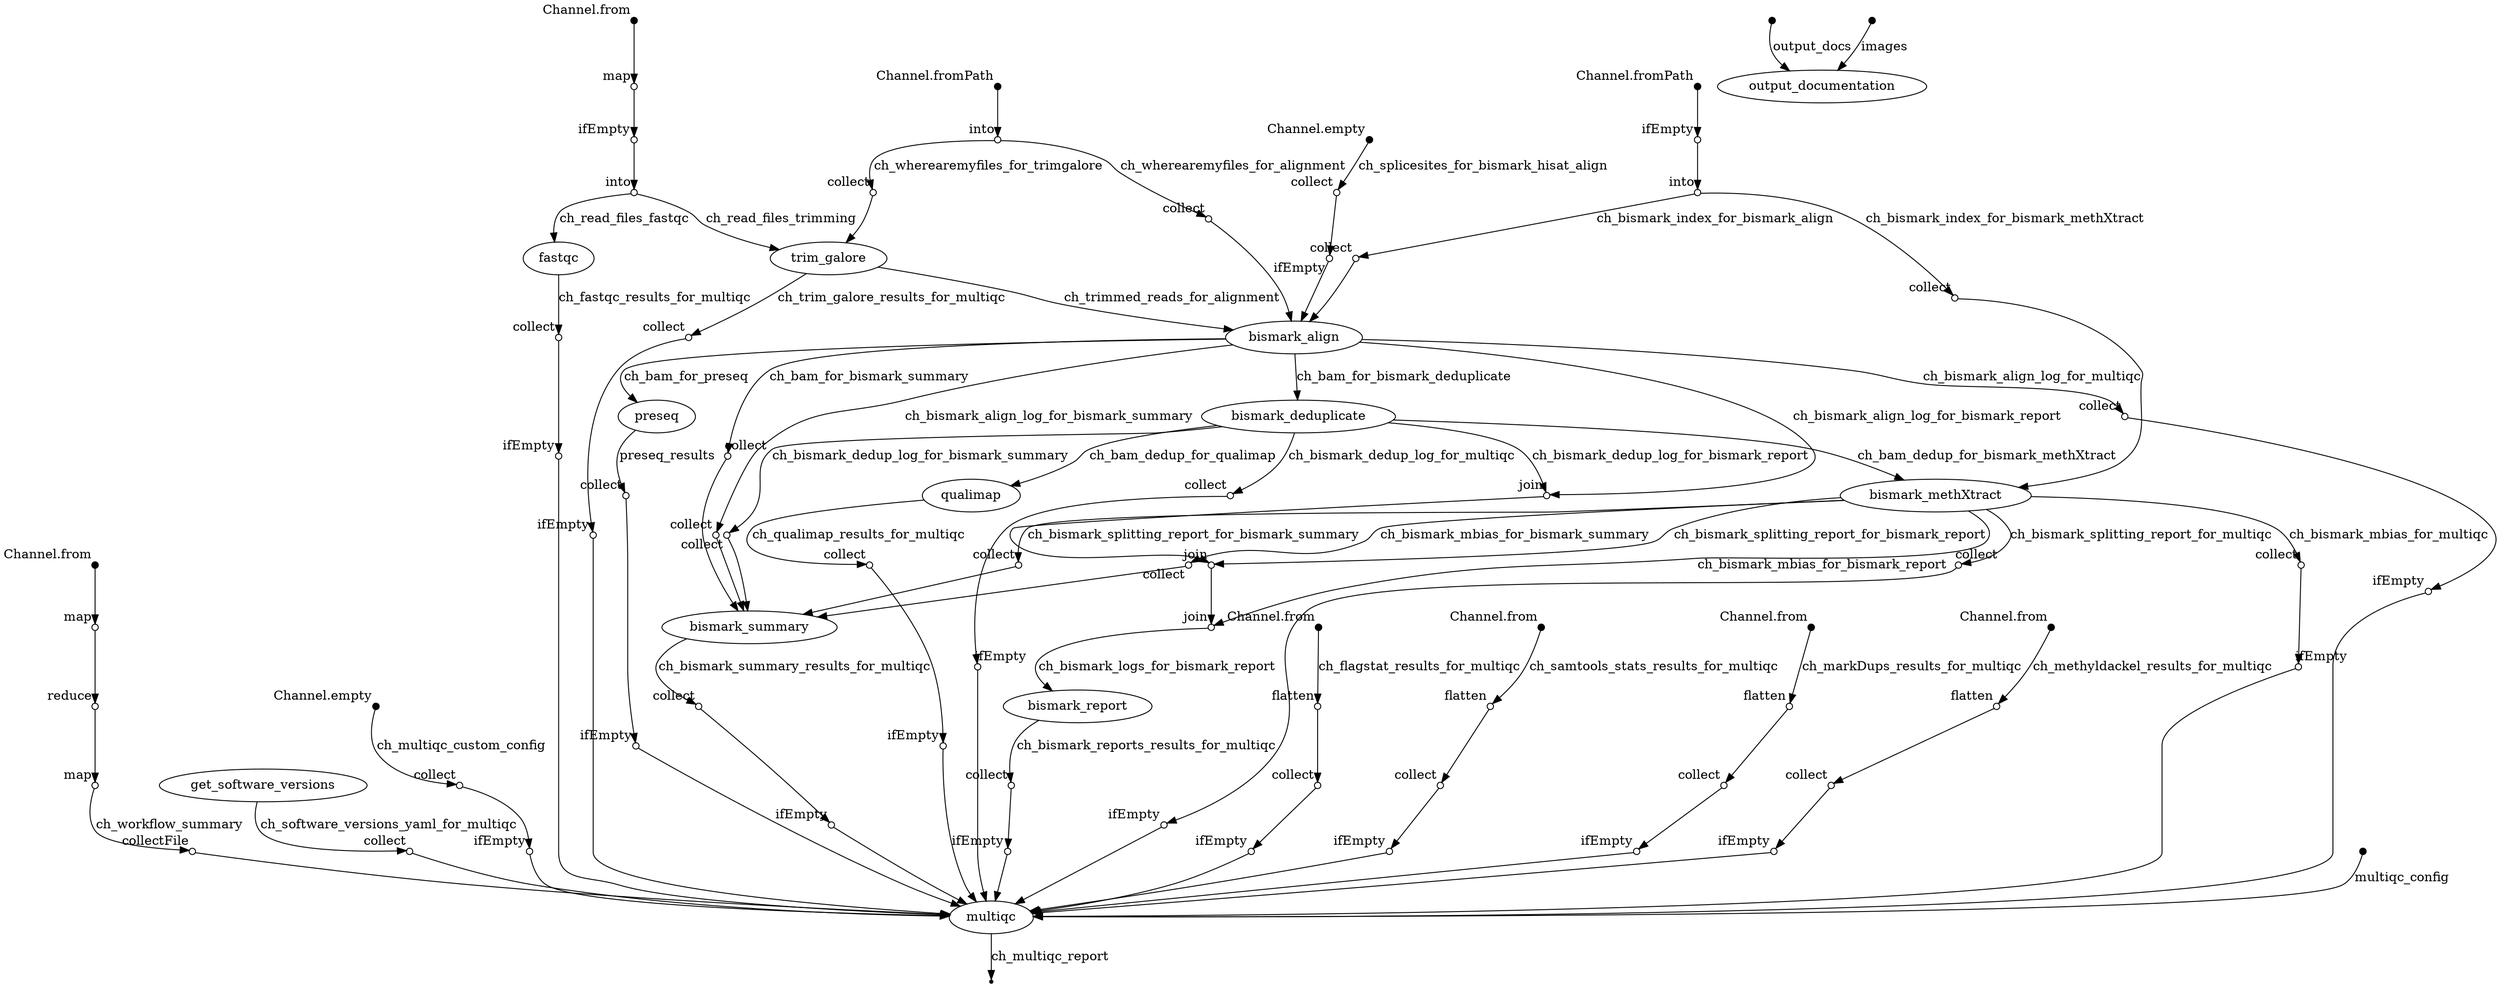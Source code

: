 digraph "methylseq" {
p0 [shape=point,label="",fixedsize=true,width=0.1,xlabel="Channel.fromPath"];
p1 [shape=circle,label="",fixedsize=true,width=0.1,xlabel="into"];
p0 -> p1;

p1 [shape=circle,label="",fixedsize=true,width=0.1,xlabel="into"];
p17 [shape=circle,label="",fixedsize=true,width=0.1,xlabel="collect"];
p1 -> p17 [label="ch_wherearemyfiles_for_trimgalore"];

p1 [shape=circle,label="",fixedsize=true,width=0.1,xlabel="into"];
p20 [shape=circle,label="",fixedsize=true,width=0.1,xlabel="collect"];
p1 -> p20 [label="ch_wherearemyfiles_for_alignment"];

p2 [shape=point,label="",fixedsize=true,width=0.1,xlabel="Channel.empty"];
p21 [shape=circle,label="",fixedsize=true,width=0.1,xlabel="collect"];
p2 -> p21 [label="ch_splicesites_for_bismark_hisat_align"];

p3 [shape=point,label="",fixedsize=true,width=0.1,xlabel="Channel.fromPath"];
p4 [shape=circle,label="",fixedsize=true,width=0.1,xlabel="ifEmpty"];
p3 -> p4;

p4 [shape=circle,label="",fixedsize=true,width=0.1,xlabel="ifEmpty"];
p5 [shape=circle,label="",fixedsize=true,width=0.1,xlabel="into"];
p4 -> p5;

p5 [shape=circle,label="",fixedsize=true,width=0.1,xlabel="into"];
p25 [shape=circle,label="",fixedsize=true,width=0.1,xlabel="collect"];
p5 -> p25 [label="ch_bismark_index_for_bismark_methXtract"];

p5 [shape=circle,label="",fixedsize=true,width=0.1,xlabel="into"];
p19 [shape=circle,label="",fixedsize=true,width=0.1,xlabel="collect"];
p5 -> p19 [label="ch_bismark_index_for_bismark_align"];

p6 [shape=point,label="",fixedsize=true,width=0.1,xlabel="Channel.empty"];
p43 [shape=circle,label="",fixedsize=true,width=0.1,xlabel="collect"];
p6 -> p43 [label="ch_multiqc_custom_config"];

p7 [shape=point,label="",fixedsize=true,width=0.1,xlabel="Channel.from"];
p8 [shape=circle,label="",fixedsize=true,width=0.1,xlabel="map"];
p7 -> p8;

p8 [shape=circle,label="",fixedsize=true,width=0.1,xlabel="map"];
p9 [shape=circle,label="",fixedsize=true,width=0.1,xlabel="ifEmpty"];
p8 -> p9;

p9 [shape=circle,label="",fixedsize=true,width=0.1,xlabel="ifEmpty"];
p10 [shape=circle,label="",fixedsize=true,width=0.1,xlabel="into"];
p9 -> p10;

p10 [shape=circle,label="",fixedsize=true,width=0.1,xlabel="into"];
p16 [label="fastqc"];
p10 -> p16 [label="ch_read_files_fastqc"];

p10 [shape=circle,label="",fixedsize=true,width=0.1,xlabel="into"];
p18 [label="trim_galore"];
p10 -> p18 [label="ch_read_files_trimming"];

p11 [shape=point,label="",fixedsize=true,width=0.1,xlabel="Channel.from"];
p12 [shape=circle,label="",fixedsize=true,width=0.1,xlabel="map"];
p11 -> p12;

p12 [shape=circle,label="",fixedsize=true,width=0.1,xlabel="map"];
p13 [shape=circle,label="",fixedsize=true,width=0.1,xlabel="reduce"];
p12 -> p13;

p13 [shape=circle,label="",fixedsize=true,width=0.1,xlabel="reduce"];
p14 [shape=circle,label="",fixedsize=true,width=0.1,xlabel="map"];
p13 -> p14;

p14 [shape=circle,label="",fixedsize=true,width=0.1,xlabel="map"];
p78 [shape=circle,label="",fixedsize=true,width=0.1,xlabel="collectFile"];
p14 -> p78 [label="ch_workflow_summary"];

p15 [label="get_software_versions"];
p77 [shape=circle,label="",fixedsize=true,width=0.1,xlabel="collect"];
p15 -> p77 [label="ch_software_versions_yaml_for_multiqc"];

p16 [label="fastqc"];
p45 [shape=circle,label="",fixedsize=true,width=0.1,xlabel="collect"];
p16 -> p45 [label="ch_fastqc_results_for_multiqc"];

p17 [shape=circle,label="",fixedsize=true,width=0.1,xlabel="collect"];
p18 [label="trim_galore"];
p17 -> p18;

p18 [label="trim_galore"];
p23 [label="bismark_align"];
p18 -> p23 [label="ch_trimmed_reads_for_alignment"];

p18 [label="trim_galore"];
p47 [shape=circle,label="",fixedsize=true,width=0.1,xlabel="collect"];
p18 -> p47 [label="ch_trim_galore_results_for_multiqc"];

p19 [shape=circle,label="",fixedsize=true,width=0.1,xlabel="collect"];
p23 [label="bismark_align"];
p19 -> p23;

p20 [shape=circle,label="",fixedsize=true,width=0.1,xlabel="collect"];
p23 [label="bismark_align"];
p20 -> p23;

p21 [shape=circle,label="",fixedsize=true,width=0.1,xlabel="collect"];
p22 [shape=circle,label="",fixedsize=true,width=0.1,xlabel="ifEmpty"];
p21 -> p22;

p22 [shape=circle,label="",fixedsize=true,width=0.1,xlabel="ifEmpty"];
p23 [label="bismark_align"];
p22 -> p23;

p23 [label="bismark_align"];
p24 [label="bismark_deduplicate"];
p23 -> p24 [label="ch_bam_for_bismark_deduplicate"];

p23 [label="bismark_align"];
p31 [shape=circle,label="",fixedsize=true,width=0.1,xlabel="collect"];
p23 -> p31 [label="ch_bam_for_bismark_summary"];

p23 [label="bismark_align"];
p42 [label="preseq"];
p23 -> p42 [label="ch_bam_for_preseq"];

p23 [label="bismark_align"];
p27 [shape=circle,label="",fixedsize=true,width=0.1,xlabel="join"];
p23 -> p27 [label="ch_bismark_align_log_for_bismark_report"];

p23 [label="bismark_align"];
p32 [shape=circle,label="",fixedsize=true,width=0.1,xlabel="collect"];
p23 -> p32 [label="ch_bismark_align_log_for_bismark_summary"];

p23 [label="bismark_align"];
p49 [shape=circle,label="",fixedsize=true,width=0.1,xlabel="collect"];
p23 -> p49 [label="ch_bismark_align_log_for_multiqc"];

p24 [label="bismark_deduplicate"];
p26 [label="bismark_methXtract"];
p24 -> p26 [label="ch_bam_dedup_for_bismark_methXtract"];

p24 [label="bismark_deduplicate"];
p41 [label="qualimap"];
p24 -> p41 [label="ch_bam_dedup_for_qualimap"];

p24 [label="bismark_deduplicate"];
p27 [shape=circle,label="",fixedsize=true,width=0.1,xlabel="join"];
p24 -> p27 [label="ch_bismark_dedup_log_for_bismark_report"];

p24 [label="bismark_deduplicate"];
p33 [shape=circle,label="",fixedsize=true,width=0.1,xlabel="collect"];
p24 -> p33 [label="ch_bismark_dedup_log_for_bismark_summary"];

p24 [label="bismark_deduplicate"];
p51 [shape=circle,label="",fixedsize=true,width=0.1,xlabel="collect"];
p24 -> p51 [label="ch_bismark_dedup_log_for_multiqc"];

p25 [shape=circle,label="",fixedsize=true,width=0.1,xlabel="collect"];
p26 [label="bismark_methXtract"];
p25 -> p26;

p26 [label="bismark_methXtract"];
p28 [shape=circle,label="",fixedsize=true,width=0.1,xlabel="join"];
p26 -> p28 [label="ch_bismark_splitting_report_for_bismark_report"];

p26 [label="bismark_methXtract"];
p34 [shape=circle,label="",fixedsize=true,width=0.1,xlabel="collect"];
p26 -> p34 [label="ch_bismark_splitting_report_for_bismark_summary"];

p26 [label="bismark_methXtract"];
p53 [shape=circle,label="",fixedsize=true,width=0.1,xlabel="collect"];
p26 -> p53 [label="ch_bismark_splitting_report_for_multiqc"];

p26 [label="bismark_methXtract"];
p29 [shape=circle,label="",fixedsize=true,width=0.1,xlabel="join"];
p26 -> p29 [label="ch_bismark_mbias_for_bismark_report"];

p26 [label="bismark_methXtract"];
p35 [shape=circle,label="",fixedsize=true,width=0.1,xlabel="collect"];
p26 -> p35 [label="ch_bismark_mbias_for_bismark_summary"];

p26 [label="bismark_methXtract"];
p55 [shape=circle,label="",fixedsize=true,width=0.1,xlabel="collect"];
p26 -> p55 [label="ch_bismark_mbias_for_multiqc"];

p27 [shape=circle,label="",fixedsize=true,width=0.1,xlabel="join"];
p28 [shape=circle,label="",fixedsize=true,width=0.1,xlabel="join"];
p27 -> p28;

p28 [shape=circle,label="",fixedsize=true,width=0.1,xlabel="join"];
p29 [shape=circle,label="",fixedsize=true,width=0.1,xlabel="join"];
p28 -> p29;

p29 [shape=circle,label="",fixedsize=true,width=0.1,xlabel="join"];
p30 [label="bismark_report"];
p29 -> p30 [label="ch_bismark_logs_for_bismark_report"];

p30 [label="bismark_report"];
p57 [shape=circle,label="",fixedsize=true,width=0.1,xlabel="collect"];
p30 -> p57 [label="ch_bismark_reports_results_for_multiqc"];

p31 [shape=circle,label="",fixedsize=true,width=0.1,xlabel="collect"];
p36 [label="bismark_summary"];
p31 -> p36;

p32 [shape=circle,label="",fixedsize=true,width=0.1,xlabel="collect"];
p36 [label="bismark_summary"];
p32 -> p36;

p33 [shape=circle,label="",fixedsize=true,width=0.1,xlabel="collect"];
p36 [label="bismark_summary"];
p33 -> p36;

p34 [shape=circle,label="",fixedsize=true,width=0.1,xlabel="collect"];
p36 [label="bismark_summary"];
p34 -> p36;

p35 [shape=circle,label="",fixedsize=true,width=0.1,xlabel="collect"];
p36 [label="bismark_summary"];
p35 -> p36;

p36 [label="bismark_summary"];
p59 [shape=circle,label="",fixedsize=true,width=0.1,xlabel="collect"];
p36 -> p59 [label="ch_bismark_summary_results_for_multiqc"];

p37 [shape=point,label="",fixedsize=true,width=0.1,xlabel="Channel.from"];
p61 [shape=circle,label="",fixedsize=true,width=0.1,xlabel="flatten"];
p37 -> p61 [label="ch_flagstat_results_for_multiqc"];

p38 [shape=point,label="",fixedsize=true,width=0.1,xlabel="Channel.from"];
p64 [shape=circle,label="",fixedsize=true,width=0.1,xlabel="flatten"];
p38 -> p64 [label="ch_samtools_stats_results_for_multiqc"];

p39 [shape=point,label="",fixedsize=true,width=0.1,xlabel="Channel.from"];
p67 [shape=circle,label="",fixedsize=true,width=0.1,xlabel="flatten"];
p39 -> p67 [label="ch_markDups_results_for_multiqc"];

p40 [shape=point,label="",fixedsize=true,width=0.1,xlabel="Channel.from"];
p70 [shape=circle,label="",fixedsize=true,width=0.1,xlabel="flatten"];
p40 -> p70 [label="ch_methyldackel_results_for_multiqc"];

p41 [label="qualimap"];
p73 [shape=circle,label="",fixedsize=true,width=0.1,xlabel="collect"];
p41 -> p73 [label="ch_qualimap_results_for_multiqc"];

p42 [label="preseq"];
p75 [shape=circle,label="",fixedsize=true,width=0.1,xlabel="collect"];
p42 -> p75 [label="preseq_results"];

p43 [shape=circle,label="",fixedsize=true,width=0.1,xlabel="collect"];
p44 [shape=circle,label="",fixedsize=true,width=0.1,xlabel="ifEmpty"];
p43 -> p44;

p44 [shape=circle,label="",fixedsize=true,width=0.1,xlabel="ifEmpty"];
p80 [label="multiqc"];
p44 -> p80;

p45 [shape=circle,label="",fixedsize=true,width=0.1,xlabel="collect"];
p46 [shape=circle,label="",fixedsize=true,width=0.1,xlabel="ifEmpty"];
p45 -> p46;

p46 [shape=circle,label="",fixedsize=true,width=0.1,xlabel="ifEmpty"];
p80 [label="multiqc"];
p46 -> p80;

p47 [shape=circle,label="",fixedsize=true,width=0.1,xlabel="collect"];
p48 [shape=circle,label="",fixedsize=true,width=0.1,xlabel="ifEmpty"];
p47 -> p48;

p48 [shape=circle,label="",fixedsize=true,width=0.1,xlabel="ifEmpty"];
p80 [label="multiqc"];
p48 -> p80;

p49 [shape=circle,label="",fixedsize=true,width=0.1,xlabel="collect"];
p50 [shape=circle,label="",fixedsize=true,width=0.1,xlabel="ifEmpty"];
p49 -> p50;

p50 [shape=circle,label="",fixedsize=true,width=0.1,xlabel="ifEmpty"];
p80 [label="multiqc"];
p50 -> p80;

p51 [shape=circle,label="",fixedsize=true,width=0.1,xlabel="collect"];
p52 [shape=circle,label="",fixedsize=true,width=0.1,xlabel="ifEmpty"];
p51 -> p52;

p52 [shape=circle,label="",fixedsize=true,width=0.1,xlabel="ifEmpty"];
p80 [label="multiqc"];
p52 -> p80;

p53 [shape=circle,label="",fixedsize=true,width=0.1,xlabel="collect"];
p54 [shape=circle,label="",fixedsize=true,width=0.1,xlabel="ifEmpty"];
p53 -> p54;

p54 [shape=circle,label="",fixedsize=true,width=0.1,xlabel="ifEmpty"];
p80 [label="multiqc"];
p54 -> p80;

p55 [shape=circle,label="",fixedsize=true,width=0.1,xlabel="collect"];
p56 [shape=circle,label="",fixedsize=true,width=0.1,xlabel="ifEmpty"];
p55 -> p56;

p56 [shape=circle,label="",fixedsize=true,width=0.1,xlabel="ifEmpty"];
p80 [label="multiqc"];
p56 -> p80;

p57 [shape=circle,label="",fixedsize=true,width=0.1,xlabel="collect"];
p58 [shape=circle,label="",fixedsize=true,width=0.1,xlabel="ifEmpty"];
p57 -> p58;

p58 [shape=circle,label="",fixedsize=true,width=0.1,xlabel="ifEmpty"];
p80 [label="multiqc"];
p58 -> p80;

p59 [shape=circle,label="",fixedsize=true,width=0.1,xlabel="collect"];
p60 [shape=circle,label="",fixedsize=true,width=0.1,xlabel="ifEmpty"];
p59 -> p60;

p60 [shape=circle,label="",fixedsize=true,width=0.1,xlabel="ifEmpty"];
p80 [label="multiqc"];
p60 -> p80;

p61 [shape=circle,label="",fixedsize=true,width=0.1,xlabel="flatten"];
p62 [shape=circle,label="",fixedsize=true,width=0.1,xlabel="collect"];
p61 -> p62;

p62 [shape=circle,label="",fixedsize=true,width=0.1,xlabel="collect"];
p63 [shape=circle,label="",fixedsize=true,width=0.1,xlabel="ifEmpty"];
p62 -> p63;

p63 [shape=circle,label="",fixedsize=true,width=0.1,xlabel="ifEmpty"];
p80 [label="multiqc"];
p63 -> p80;

p64 [shape=circle,label="",fixedsize=true,width=0.1,xlabel="flatten"];
p65 [shape=circle,label="",fixedsize=true,width=0.1,xlabel="collect"];
p64 -> p65;

p65 [shape=circle,label="",fixedsize=true,width=0.1,xlabel="collect"];
p66 [shape=circle,label="",fixedsize=true,width=0.1,xlabel="ifEmpty"];
p65 -> p66;

p66 [shape=circle,label="",fixedsize=true,width=0.1,xlabel="ifEmpty"];
p80 [label="multiqc"];
p66 -> p80;

p67 [shape=circle,label="",fixedsize=true,width=0.1,xlabel="flatten"];
p68 [shape=circle,label="",fixedsize=true,width=0.1,xlabel="collect"];
p67 -> p68;

p68 [shape=circle,label="",fixedsize=true,width=0.1,xlabel="collect"];
p69 [shape=circle,label="",fixedsize=true,width=0.1,xlabel="ifEmpty"];
p68 -> p69;

p69 [shape=circle,label="",fixedsize=true,width=0.1,xlabel="ifEmpty"];
p80 [label="multiqc"];
p69 -> p80;

p70 [shape=circle,label="",fixedsize=true,width=0.1,xlabel="flatten"];
p71 [shape=circle,label="",fixedsize=true,width=0.1,xlabel="collect"];
p70 -> p71;

p71 [shape=circle,label="",fixedsize=true,width=0.1,xlabel="collect"];
p72 [shape=circle,label="",fixedsize=true,width=0.1,xlabel="ifEmpty"];
p71 -> p72;

p72 [shape=circle,label="",fixedsize=true,width=0.1,xlabel="ifEmpty"];
p80 [label="multiqc"];
p72 -> p80;

p73 [shape=circle,label="",fixedsize=true,width=0.1,xlabel="collect"];
p74 [shape=circle,label="",fixedsize=true,width=0.1,xlabel="ifEmpty"];
p73 -> p74;

p74 [shape=circle,label="",fixedsize=true,width=0.1,xlabel="ifEmpty"];
p80 [label="multiqc"];
p74 -> p80;

p75 [shape=circle,label="",fixedsize=true,width=0.1,xlabel="collect"];
p76 [shape=circle,label="",fixedsize=true,width=0.1,xlabel="ifEmpty"];
p75 -> p76;

p76 [shape=circle,label="",fixedsize=true,width=0.1,xlabel="ifEmpty"];
p80 [label="multiqc"];
p76 -> p80;

p77 [shape=circle,label="",fixedsize=true,width=0.1,xlabel="collect"];
p80 [label="multiqc"];
p77 -> p80;

p78 [shape=circle,label="",fixedsize=true,width=0.1,xlabel="collectFile"];
p80 [label="multiqc"];
p78 -> p80;

p79 [shape=point,label="",fixedsize=true,width=0.1];
p80 [label="multiqc"];
p79 -> p80 [label="multiqc_config"];

p80 [label="multiqc"];
p81 [shape=point];
p80 -> p81 [label="ch_multiqc_report"];

p82 [shape=point,label="",fixedsize=true,width=0.1];
p84 [label="output_documentation"];
p82 -> p84 [label="output_docs"];

p83 [shape=point,label="",fixedsize=true,width=0.1];
p84 [label="output_documentation"];
p83 -> p84 [label="images"];

}
